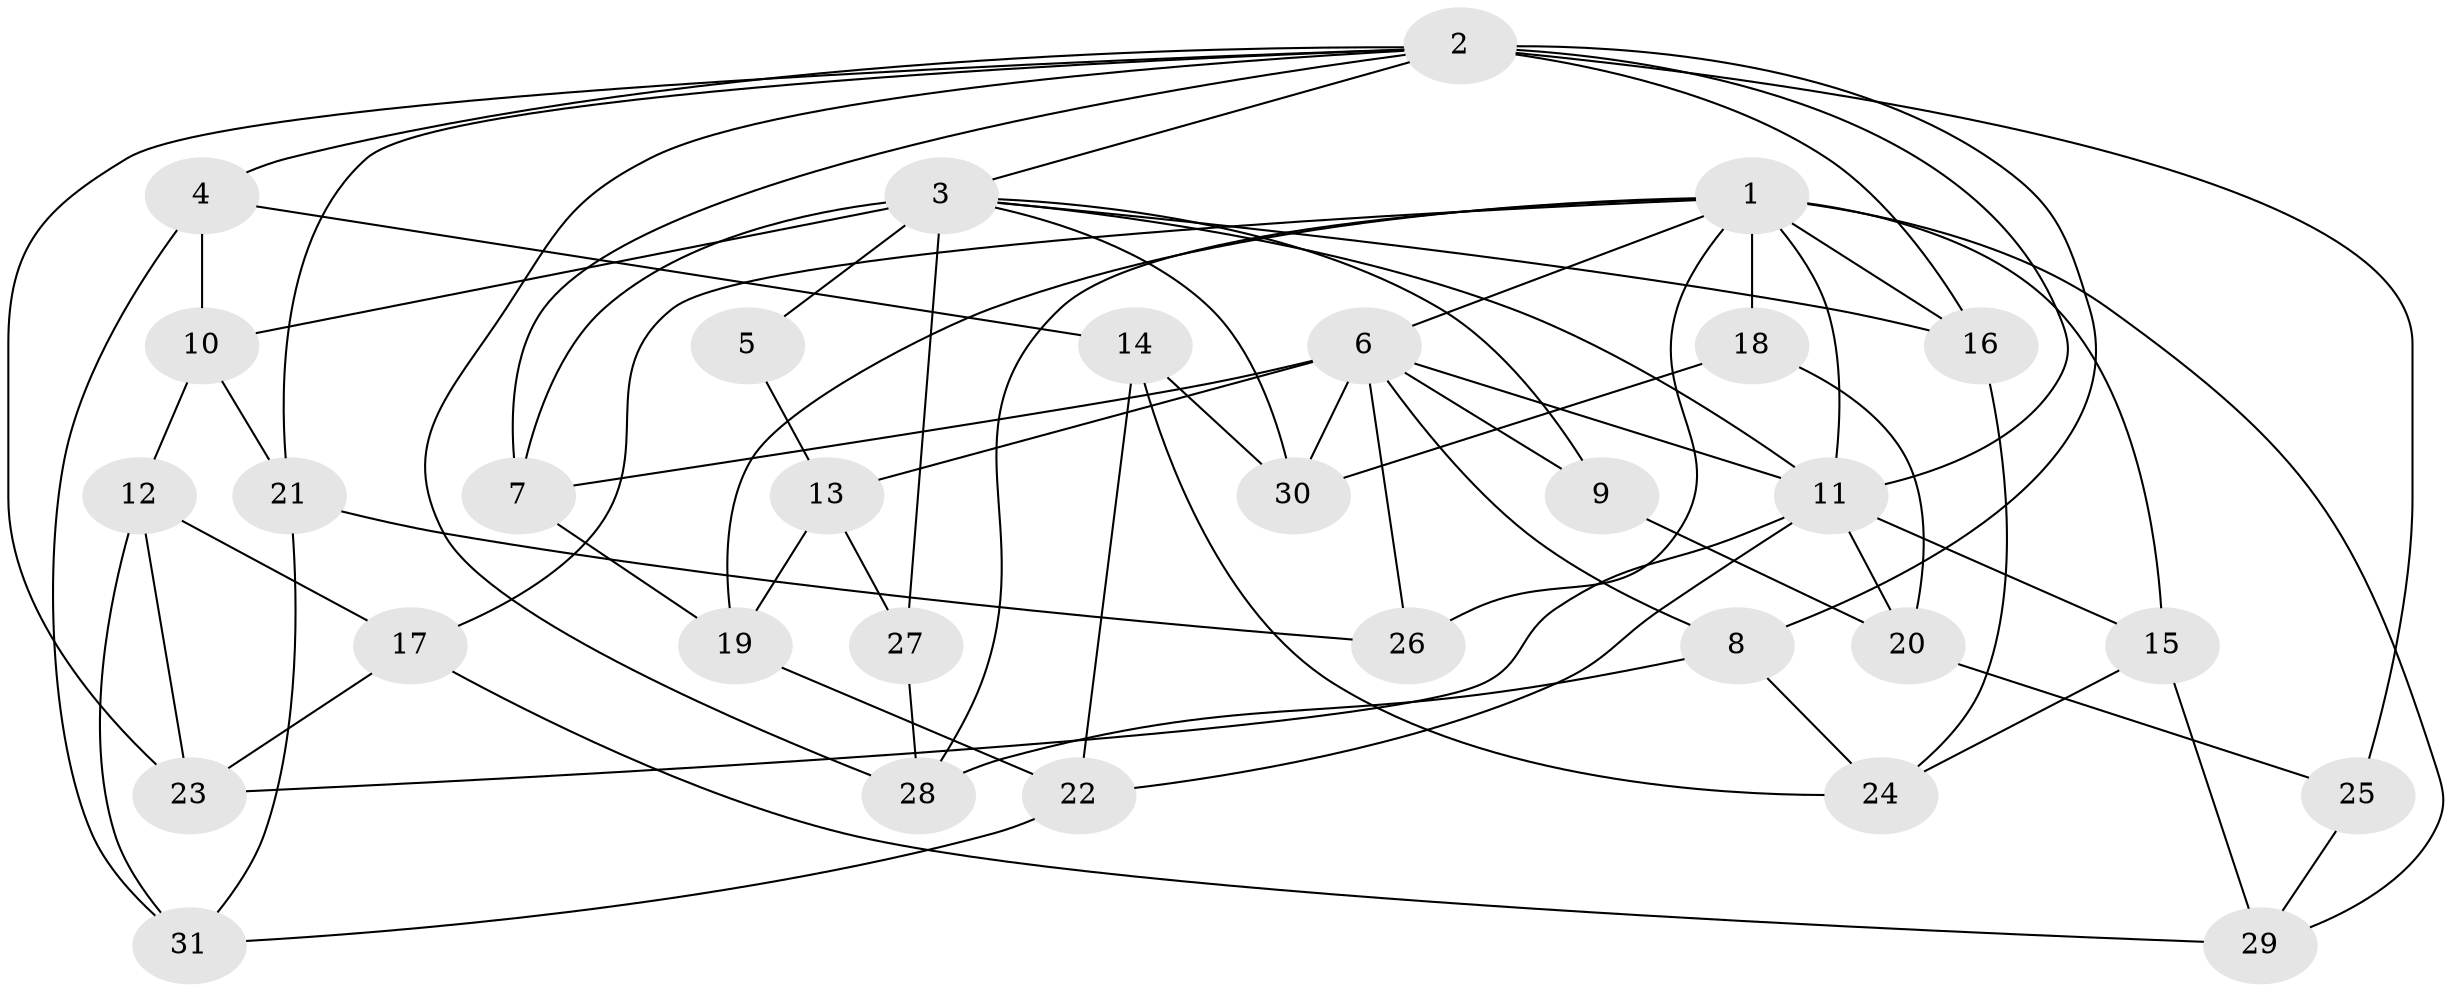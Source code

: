 // original degree distribution, {4: 1.0}
// Generated by graph-tools (version 1.1) at 2025/53/03/04/25 22:53:34]
// undirected, 31 vertices, 71 edges
graph export_dot {
  node [color=gray90,style=filled];
  1;
  2;
  3;
  4;
  5;
  6;
  7;
  8;
  9;
  10;
  11;
  12;
  13;
  14;
  15;
  16;
  17;
  18;
  19;
  20;
  21;
  22;
  23;
  24;
  25;
  26;
  27;
  28;
  29;
  30;
  31;
  1 -- 6 [weight=1.0];
  1 -- 11 [weight=2.0];
  1 -- 15 [weight=1.0];
  1 -- 16 [weight=1.0];
  1 -- 17 [weight=1.0];
  1 -- 18 [weight=2.0];
  1 -- 19 [weight=1.0];
  1 -- 26 [weight=1.0];
  1 -- 28 [weight=1.0];
  1 -- 29 [weight=1.0];
  2 -- 3 [weight=1.0];
  2 -- 4 [weight=1.0];
  2 -- 7 [weight=1.0];
  2 -- 8 [weight=1.0];
  2 -- 11 [weight=2.0];
  2 -- 16 [weight=1.0];
  2 -- 21 [weight=1.0];
  2 -- 23 [weight=1.0];
  2 -- 25 [weight=2.0];
  2 -- 28 [weight=1.0];
  3 -- 5 [weight=3.0];
  3 -- 7 [weight=1.0];
  3 -- 9 [weight=1.0];
  3 -- 10 [weight=1.0];
  3 -- 11 [weight=1.0];
  3 -- 16 [weight=1.0];
  3 -- 27 [weight=2.0];
  3 -- 30 [weight=1.0];
  4 -- 10 [weight=1.0];
  4 -- 14 [weight=1.0];
  4 -- 31 [weight=1.0];
  5 -- 13 [weight=1.0];
  6 -- 7 [weight=1.0];
  6 -- 8 [weight=1.0];
  6 -- 9 [weight=2.0];
  6 -- 11 [weight=1.0];
  6 -- 13 [weight=1.0];
  6 -- 26 [weight=2.0];
  6 -- 30 [weight=1.0];
  7 -- 19 [weight=1.0];
  8 -- 24 [weight=1.0];
  8 -- 28 [weight=1.0];
  9 -- 20 [weight=1.0];
  10 -- 12 [weight=1.0];
  10 -- 21 [weight=1.0];
  11 -- 15 [weight=1.0];
  11 -- 20 [weight=1.0];
  11 -- 22 [weight=1.0];
  11 -- 23 [weight=1.0];
  12 -- 17 [weight=1.0];
  12 -- 23 [weight=1.0];
  12 -- 31 [weight=1.0];
  13 -- 19 [weight=1.0];
  13 -- 27 [weight=1.0];
  14 -- 22 [weight=1.0];
  14 -- 24 [weight=1.0];
  14 -- 30 [weight=1.0];
  15 -- 24 [weight=1.0];
  15 -- 29 [weight=1.0];
  16 -- 24 [weight=1.0];
  17 -- 23 [weight=1.0];
  17 -- 29 [weight=1.0];
  18 -- 20 [weight=1.0];
  18 -- 30 [weight=1.0];
  19 -- 22 [weight=1.0];
  20 -- 25 [weight=1.0];
  21 -- 26 [weight=1.0];
  21 -- 31 [weight=1.0];
  22 -- 31 [weight=1.0];
  25 -- 29 [weight=1.0];
  27 -- 28 [weight=1.0];
}
